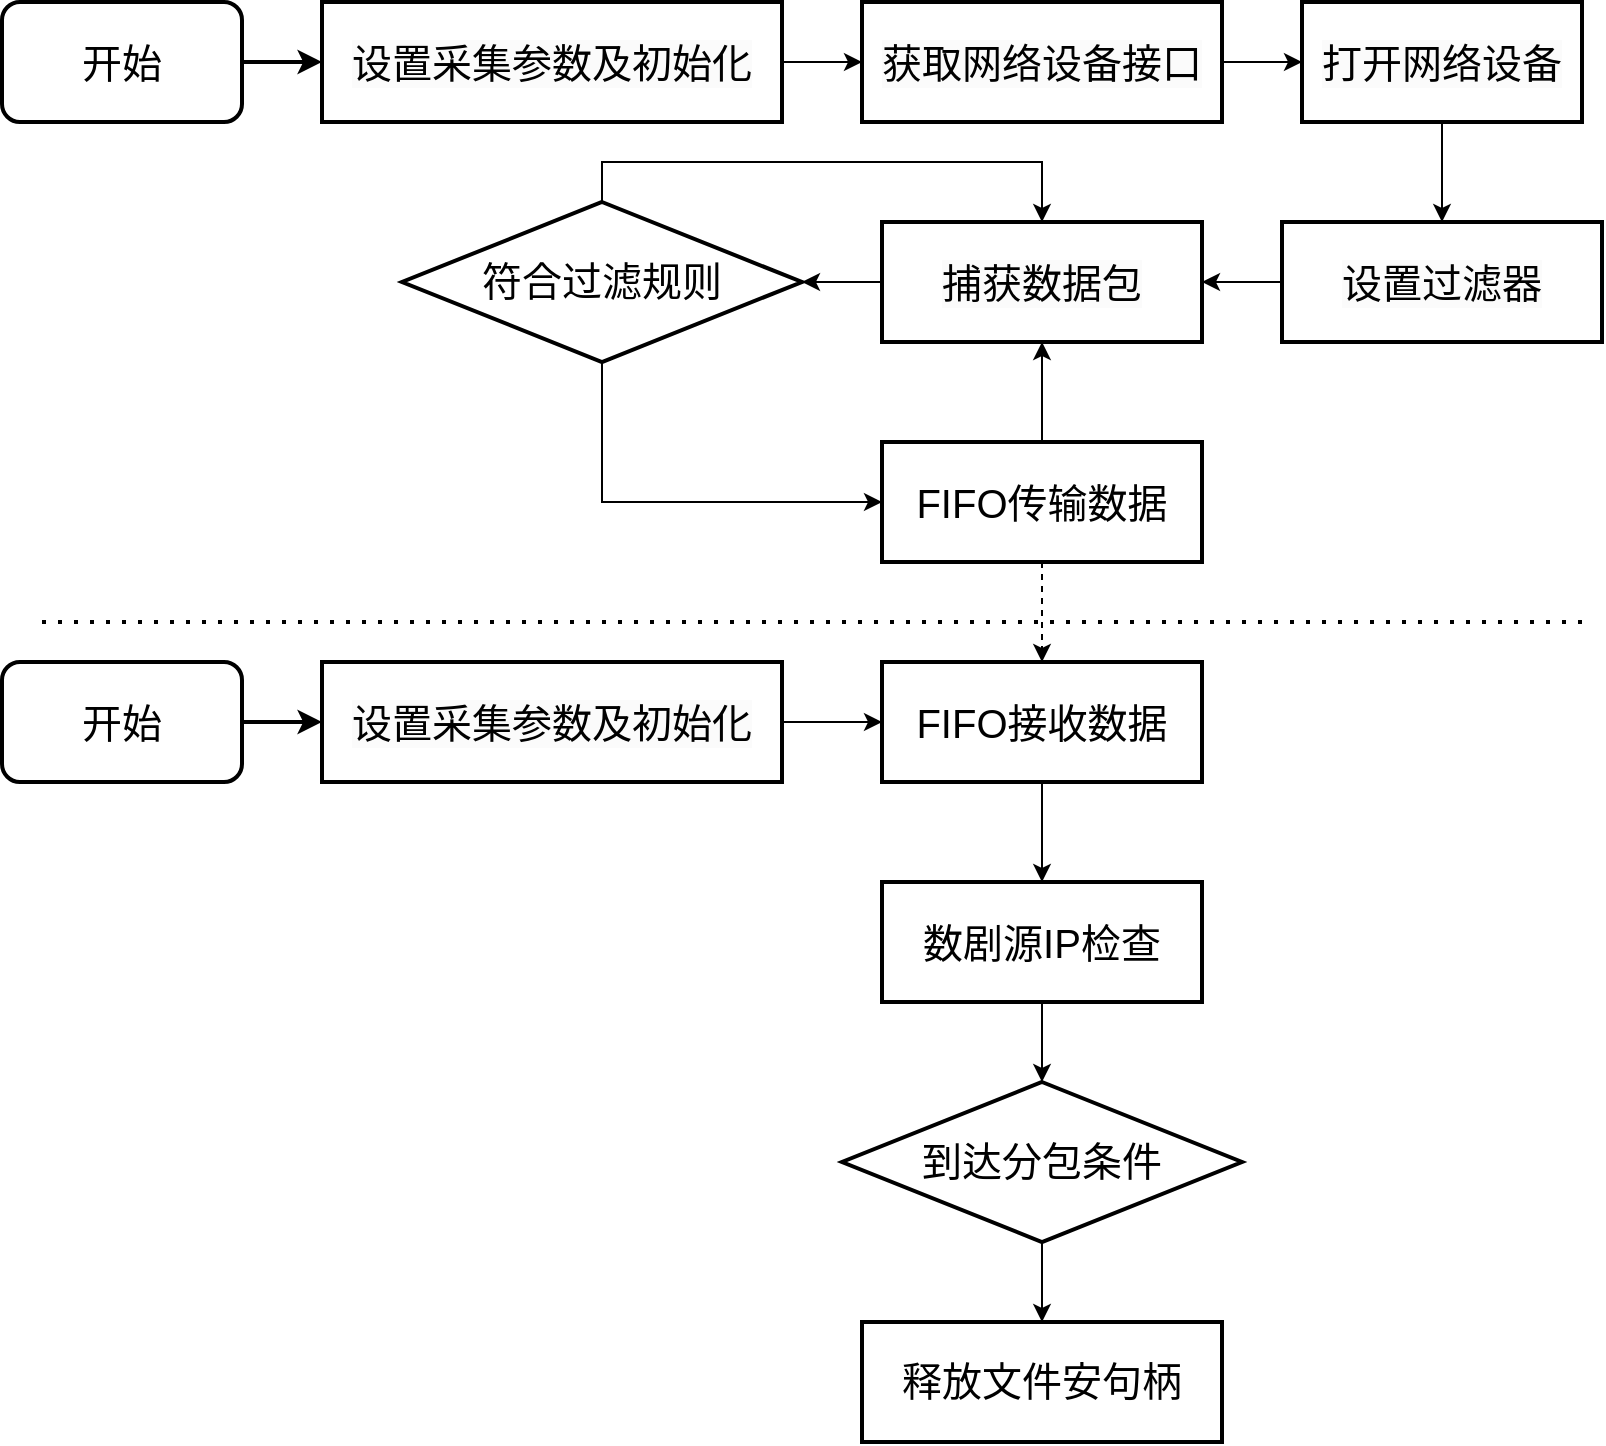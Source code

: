 <mxfile version="24.8.4">
  <diagram name="第 1 页" id="-34MsAzQcpD7_Uyt-niJ">
    <mxGraphModel dx="909" dy="786" grid="1" gridSize="10" guides="1" tooltips="1" connect="1" arrows="1" fold="1" page="1" pageScale="1" pageWidth="827" pageHeight="1169" math="0" shadow="0">
      <root>
        <mxCell id="0" />
        <mxCell id="1" parent="0" />
        <mxCell id="CMEZGBUHvDBOm816A8C0-10" value="" style="edgeStyle=orthogonalEdgeStyle;rounded=0;orthogonalLoop=1;jettySize=auto;html=1;strokeWidth=2;" edge="1" parent="1" source="CMEZGBUHvDBOm816A8C0-1" target="CMEZGBUHvDBOm816A8C0-9">
          <mxGeometry relative="1" as="geometry" />
        </mxCell>
        <mxCell id="CMEZGBUHvDBOm816A8C0-1" value="&lt;h2 style=&quot;font-size: 20px;&quot;&gt;&lt;span style=&quot;font-weight: normal;&quot;&gt;开始&lt;/span&gt;&lt;/h2&gt;" style="rounded=1;whiteSpace=wrap;html=1;strokeWidth=2;" vertex="1" parent="1">
          <mxGeometry x="40" y="100" width="120" height="60" as="geometry" />
        </mxCell>
        <mxCell id="CMEZGBUHvDBOm816A8C0-12" value="" style="edgeStyle=orthogonalEdgeStyle;rounded=0;orthogonalLoop=1;jettySize=auto;html=1;" edge="1" parent="1" source="CMEZGBUHvDBOm816A8C0-9" target="CMEZGBUHvDBOm816A8C0-11">
          <mxGeometry relative="1" as="geometry" />
        </mxCell>
        <mxCell id="CMEZGBUHvDBOm816A8C0-9" value="&lt;h2 style=&quot;forced-color-adjust: none; color: rgb(0, 0, 0); font-family: Helvetica; font-style: normal; font-variant-ligatures: normal; font-variant-caps: normal; letter-spacing: normal; orphans: 2; text-align: center; text-indent: 0px; text-transform: none; widows: 2; word-spacing: 0px; -webkit-text-stroke-width: 0px; white-space: normal; background-color: rgb(251, 251, 251); text-decoration-thickness: initial; text-decoration-style: initial; text-decoration-color: initial; font-size: 20px;&quot;&gt;&lt;span style=&quot;forced-color-adjust: none; font-weight: normal;&quot;&gt;设置采集参数及初始化&lt;/span&gt;&lt;/h2&gt;" style="rounded=0;whiteSpace=wrap;html=1;strokeWidth=2;" vertex="1" parent="1">
          <mxGeometry x="200" y="100" width="230" height="60" as="geometry" />
        </mxCell>
        <mxCell id="CMEZGBUHvDBOm816A8C0-14" value="" style="edgeStyle=orthogonalEdgeStyle;rounded=0;orthogonalLoop=1;jettySize=auto;html=1;" edge="1" parent="1" source="CMEZGBUHvDBOm816A8C0-11" target="CMEZGBUHvDBOm816A8C0-13">
          <mxGeometry relative="1" as="geometry" />
        </mxCell>
        <mxCell id="CMEZGBUHvDBOm816A8C0-11" value="&lt;h2 style=&quot;forced-color-adjust: none; color: rgb(0, 0, 0); font-family: Helvetica; font-style: normal; font-variant-ligatures: normal; font-variant-caps: normal; letter-spacing: normal; orphans: 2; text-align: center; text-indent: 0px; text-transform: none; widows: 2; word-spacing: 0px; -webkit-text-stroke-width: 0px; white-space: normal; background-color: rgb(251, 251, 251); text-decoration-thickness: initial; text-decoration-style: initial; text-decoration-color: initial; font-size: 20px;&quot;&gt;&lt;span style=&quot;forced-color-adjust: none; font-weight: normal;&quot;&gt;获取网络设备接口&lt;/span&gt;&lt;/h2&gt;" style="rounded=0;whiteSpace=wrap;html=1;strokeWidth=2;" vertex="1" parent="1">
          <mxGeometry x="470" y="100" width="180" height="60" as="geometry" />
        </mxCell>
        <mxCell id="CMEZGBUHvDBOm816A8C0-16" value="" style="edgeStyle=orthogonalEdgeStyle;rounded=0;orthogonalLoop=1;jettySize=auto;html=1;entryX=0.5;entryY=0;entryDx=0;entryDy=0;" edge="1" parent="1" source="CMEZGBUHvDBOm816A8C0-13" target="CMEZGBUHvDBOm816A8C0-17">
          <mxGeometry relative="1" as="geometry">
            <mxPoint x="760" y="220" as="targetPoint" />
          </mxGeometry>
        </mxCell>
        <mxCell id="CMEZGBUHvDBOm816A8C0-13" value="&lt;h2 style=&quot;forced-color-adjust: none; color: rgb(0, 0, 0); font-family: Helvetica; font-style: normal; font-variant-ligatures: normal; font-variant-caps: normal; letter-spacing: normal; orphans: 2; text-align: center; text-indent: 0px; text-transform: none; widows: 2; word-spacing: 0px; -webkit-text-stroke-width: 0px; white-space: normal; background-color: rgb(251, 251, 251); text-decoration-thickness: initial; text-decoration-style: initial; text-decoration-color: initial; font-size: 20px;&quot;&gt;&lt;span style=&quot;forced-color-adjust: none; font-weight: normal;&quot;&gt;打开网络设备&lt;/span&gt;&lt;/h2&gt;" style="rounded=0;whiteSpace=wrap;html=1;strokeWidth=2;" vertex="1" parent="1">
          <mxGeometry x="690" y="100" width="140" height="60" as="geometry" />
        </mxCell>
        <mxCell id="CMEZGBUHvDBOm816A8C0-17" value="&lt;h2 style=&quot;forced-color-adjust: none; color: rgb(0, 0, 0); font-family: Helvetica; font-style: normal; font-variant-ligatures: normal; font-variant-caps: normal; letter-spacing: normal; orphans: 2; text-align: center; text-indent: 0px; text-transform: none; widows: 2; word-spacing: 0px; -webkit-text-stroke-width: 0px; white-space: normal; background-color: rgb(251, 251, 251); text-decoration-thickness: initial; text-decoration-style: initial; text-decoration-color: initial; font-size: 20px;&quot;&gt;&lt;span style=&quot;forced-color-adjust: none; font-weight: normal;&quot;&gt;设置过滤器&lt;/span&gt;&lt;/h2&gt;" style="rounded=0;whiteSpace=wrap;html=1;strokeWidth=2;" vertex="1" parent="1">
          <mxGeometry x="680" y="210" width="160" height="60" as="geometry" />
        </mxCell>
        <mxCell id="CMEZGBUHvDBOm816A8C0-26" value="" style="edgeStyle=orthogonalEdgeStyle;rounded=0;orthogonalLoop=1;jettySize=auto;html=1;exitX=0;exitY=0.5;exitDx=0;exitDy=0;" edge="1" parent="1" source="CMEZGBUHvDBOm816A8C0-17" target="CMEZGBUHvDBOm816A8C0-25">
          <mxGeometry relative="1" as="geometry">
            <mxPoint x="510" y="240" as="sourcePoint" />
          </mxGeometry>
        </mxCell>
        <mxCell id="CMEZGBUHvDBOm816A8C0-29" value="" style="edgeStyle=orthogonalEdgeStyle;rounded=0;orthogonalLoop=1;jettySize=auto;html=1;entryX=0.5;entryY=0;entryDx=0;entryDy=0;exitX=0.5;exitY=0;exitDx=0;exitDy=0;" edge="1" parent="1" source="CMEZGBUHvDBOm816A8C0-21" target="CMEZGBUHvDBOm816A8C0-25">
          <mxGeometry relative="1" as="geometry">
            <mxPoint x="650" y="340" as="targetPoint" />
            <Array as="points">
              <mxPoint x="340" y="180" />
              <mxPoint x="560" y="180" />
            </Array>
          </mxGeometry>
        </mxCell>
        <mxCell id="CMEZGBUHvDBOm816A8C0-31" value="" style="edgeStyle=orthogonalEdgeStyle;rounded=0;orthogonalLoop=1;jettySize=auto;html=1;exitX=0.5;exitY=1;exitDx=0;exitDy=0;" edge="1" parent="1" source="CMEZGBUHvDBOm816A8C0-21" target="CMEZGBUHvDBOm816A8C0-30">
          <mxGeometry relative="1" as="geometry">
            <Array as="points">
              <mxPoint x="340" y="350" />
            </Array>
          </mxGeometry>
        </mxCell>
        <mxCell id="CMEZGBUHvDBOm816A8C0-21" value="&lt;h2 style=&quot;&quot;&gt;&lt;span style=&quot;font-size: 20px; font-weight: normal;&quot;&gt;符合过滤&lt;/span&gt;&lt;span style=&quot;font-size: 20px; font-weight: 400;&quot;&gt;规则&lt;/span&gt;&lt;/h2&gt;" style="rhombus;whiteSpace=wrap;html=1;rounded=0;strokeWidth=2;" vertex="1" parent="1">
          <mxGeometry x="240" y="200" width="200" height="80" as="geometry" />
        </mxCell>
        <mxCell id="CMEZGBUHvDBOm816A8C0-27" value="" style="edgeStyle=orthogonalEdgeStyle;rounded=0;orthogonalLoop=1;jettySize=auto;html=1;" edge="1" parent="1" source="CMEZGBUHvDBOm816A8C0-25" target="CMEZGBUHvDBOm816A8C0-21">
          <mxGeometry relative="1" as="geometry" />
        </mxCell>
        <mxCell id="CMEZGBUHvDBOm816A8C0-25" value="&lt;h2 style=&quot;forced-color-adjust: none; color: rgb(0, 0, 0); font-family: Helvetica; font-style: normal; font-variant-ligatures: normal; font-variant-caps: normal; letter-spacing: normal; orphans: 2; text-align: center; text-indent: 0px; text-transform: none; widows: 2; word-spacing: 0px; -webkit-text-stroke-width: 0px; white-space: normal; background-color: rgb(251, 251, 251); text-decoration-thickness: initial; text-decoration-style: initial; text-decoration-color: initial; font-size: 20px;&quot;&gt;&lt;span style=&quot;forced-color-adjust: none; font-weight: normal;&quot;&gt;捕获数据包&lt;/span&gt;&lt;/h2&gt;" style="rounded=0;whiteSpace=wrap;html=1;strokeWidth=2;" vertex="1" parent="1">
          <mxGeometry x="480" y="210" width="160" height="60" as="geometry" />
        </mxCell>
        <mxCell id="CMEZGBUHvDBOm816A8C0-33" value="" style="edgeStyle=orthogonalEdgeStyle;rounded=0;orthogonalLoop=1;jettySize=auto;html=1;dashed=1;" edge="1" parent="1" source="CMEZGBUHvDBOm816A8C0-30" target="CMEZGBUHvDBOm816A8C0-32">
          <mxGeometry relative="1" as="geometry" />
        </mxCell>
        <mxCell id="CMEZGBUHvDBOm816A8C0-38" value="" style="edgeStyle=orthogonalEdgeStyle;rounded=0;orthogonalLoop=1;jettySize=auto;html=1;entryX=0.5;entryY=1;entryDx=0;entryDy=0;" edge="1" parent="1" source="CMEZGBUHvDBOm816A8C0-30" target="CMEZGBUHvDBOm816A8C0-25">
          <mxGeometry relative="1" as="geometry">
            <mxPoint x="500" y="340" as="targetPoint" />
          </mxGeometry>
        </mxCell>
        <mxCell id="CMEZGBUHvDBOm816A8C0-30" value="&lt;h2 style=&quot;font-size: 20px;&quot;&gt;&lt;span style=&quot;font-weight: normal;&quot;&gt;FIFO传输数据&lt;/span&gt;&lt;/h2&gt;" style="whiteSpace=wrap;html=1;rounded=0;strokeWidth=2;" vertex="1" parent="1">
          <mxGeometry x="480" y="320" width="160" height="60" as="geometry" />
        </mxCell>
        <mxCell id="CMEZGBUHvDBOm816A8C0-44" value="" style="edgeStyle=orthogonalEdgeStyle;rounded=0;orthogonalLoop=1;jettySize=auto;html=1;entryX=0.5;entryY=0;entryDx=0;entryDy=0;" edge="1" parent="1" source="CMEZGBUHvDBOm816A8C0-32" target="CMEZGBUHvDBOm816A8C0-46">
          <mxGeometry relative="1" as="geometry">
            <mxPoint x="560" y="530" as="targetPoint" />
          </mxGeometry>
        </mxCell>
        <mxCell id="CMEZGBUHvDBOm816A8C0-32" value="&lt;h2 style=&quot;font-size: 20px;&quot;&gt;&lt;span style=&quot;font-weight: normal;&quot;&gt;FIFO接收数据&lt;/span&gt;&lt;/h2&gt;" style="whiteSpace=wrap;html=1;rounded=0;strokeWidth=2;" vertex="1" parent="1">
          <mxGeometry x="480" y="430" width="160" height="60" as="geometry" />
        </mxCell>
        <mxCell id="CMEZGBUHvDBOm816A8C0-34" value="" style="endArrow=none;dashed=1;html=1;dashPattern=1 3;strokeWidth=2;rounded=0;" edge="1" parent="1">
          <mxGeometry width="50" height="50" relative="1" as="geometry">
            <mxPoint x="60" y="410" as="sourcePoint" />
            <mxPoint x="830" y="410" as="targetPoint" />
          </mxGeometry>
        </mxCell>
        <mxCell id="CMEZGBUHvDBOm816A8C0-39" value="" style="edgeStyle=orthogonalEdgeStyle;rounded=0;orthogonalLoop=1;jettySize=auto;html=1;strokeWidth=2;" edge="1" parent="1" source="CMEZGBUHvDBOm816A8C0-40" target="CMEZGBUHvDBOm816A8C0-41">
          <mxGeometry relative="1" as="geometry" />
        </mxCell>
        <mxCell id="CMEZGBUHvDBOm816A8C0-40" value="&lt;h2 style=&quot;font-size: 20px;&quot;&gt;&lt;span style=&quot;font-weight: normal;&quot;&gt;开始&lt;/span&gt;&lt;/h2&gt;" style="rounded=1;whiteSpace=wrap;html=1;strokeWidth=2;" vertex="1" parent="1">
          <mxGeometry x="40" y="430" width="120" height="60" as="geometry" />
        </mxCell>
        <mxCell id="CMEZGBUHvDBOm816A8C0-42" value="" style="edgeStyle=orthogonalEdgeStyle;rounded=0;orthogonalLoop=1;jettySize=auto;html=1;" edge="1" parent="1" source="CMEZGBUHvDBOm816A8C0-41" target="CMEZGBUHvDBOm816A8C0-32">
          <mxGeometry relative="1" as="geometry" />
        </mxCell>
        <mxCell id="CMEZGBUHvDBOm816A8C0-41" value="&lt;h2 style=&quot;forced-color-adjust: none; color: rgb(0, 0, 0); font-family: Helvetica; font-style: normal; font-variant-ligatures: normal; font-variant-caps: normal; letter-spacing: normal; orphans: 2; text-align: center; text-indent: 0px; text-transform: none; widows: 2; word-spacing: 0px; -webkit-text-stroke-width: 0px; white-space: normal; background-color: rgb(251, 251, 251); text-decoration-thickness: initial; text-decoration-style: initial; text-decoration-color: initial; font-size: 20px;&quot;&gt;&lt;span style=&quot;forced-color-adjust: none; font-weight: normal;&quot;&gt;设置采集参数及初始化&lt;/span&gt;&lt;/h2&gt;" style="rounded=0;whiteSpace=wrap;html=1;strokeWidth=2;" vertex="1" parent="1">
          <mxGeometry x="200" y="430" width="230" height="60" as="geometry" />
        </mxCell>
        <mxCell id="CMEZGBUHvDBOm816A8C0-48" value="" style="edgeStyle=orthogonalEdgeStyle;rounded=0;orthogonalLoop=1;jettySize=auto;html=1;entryX=0.5;entryY=0;entryDx=0;entryDy=0;" edge="1" parent="1" source="CMEZGBUHvDBOm816A8C0-46" target="CMEZGBUHvDBOm816A8C0-49">
          <mxGeometry relative="1" as="geometry">
            <mxPoint x="560" y="680" as="targetPoint" />
          </mxGeometry>
        </mxCell>
        <mxCell id="CMEZGBUHvDBOm816A8C0-46" value="&lt;h2 style=&quot;font-size: 20px;&quot;&gt;&lt;span style=&quot;font-weight: normal;&quot;&gt;数剧源IP检查&lt;/span&gt;&lt;/h2&gt;" style="whiteSpace=wrap;html=1;rounded=0;strokeWidth=2;" vertex="1" parent="1">
          <mxGeometry x="480" y="540" width="160" height="60" as="geometry" />
        </mxCell>
        <mxCell id="CMEZGBUHvDBOm816A8C0-51" value="" style="edgeStyle=orthogonalEdgeStyle;rounded=0;orthogonalLoop=1;jettySize=auto;html=1;" edge="1" parent="1" source="CMEZGBUHvDBOm816A8C0-49" target="CMEZGBUHvDBOm816A8C0-50">
          <mxGeometry relative="1" as="geometry" />
        </mxCell>
        <mxCell id="CMEZGBUHvDBOm816A8C0-49" value="&lt;h2 style=&quot;&quot;&gt;&lt;span style=&quot;font-size: 20px; font-weight: 400;&quot;&gt;到达分包条件&lt;/span&gt;&lt;/h2&gt;" style="rhombus;whiteSpace=wrap;html=1;rounded=0;strokeWidth=2;" vertex="1" parent="1">
          <mxGeometry x="460" y="640" width="200" height="80" as="geometry" />
        </mxCell>
        <mxCell id="CMEZGBUHvDBOm816A8C0-50" value="&lt;h2&gt;&lt;span style=&quot;font-size: 20px; font-weight: 400;&quot;&gt;释放文件安句柄&lt;/span&gt;&lt;/h2&gt;" style="whiteSpace=wrap;html=1;rounded=0;strokeWidth=2;" vertex="1" parent="1">
          <mxGeometry x="470" y="760" width="180" height="60" as="geometry" />
        </mxCell>
      </root>
    </mxGraphModel>
  </diagram>
</mxfile>
